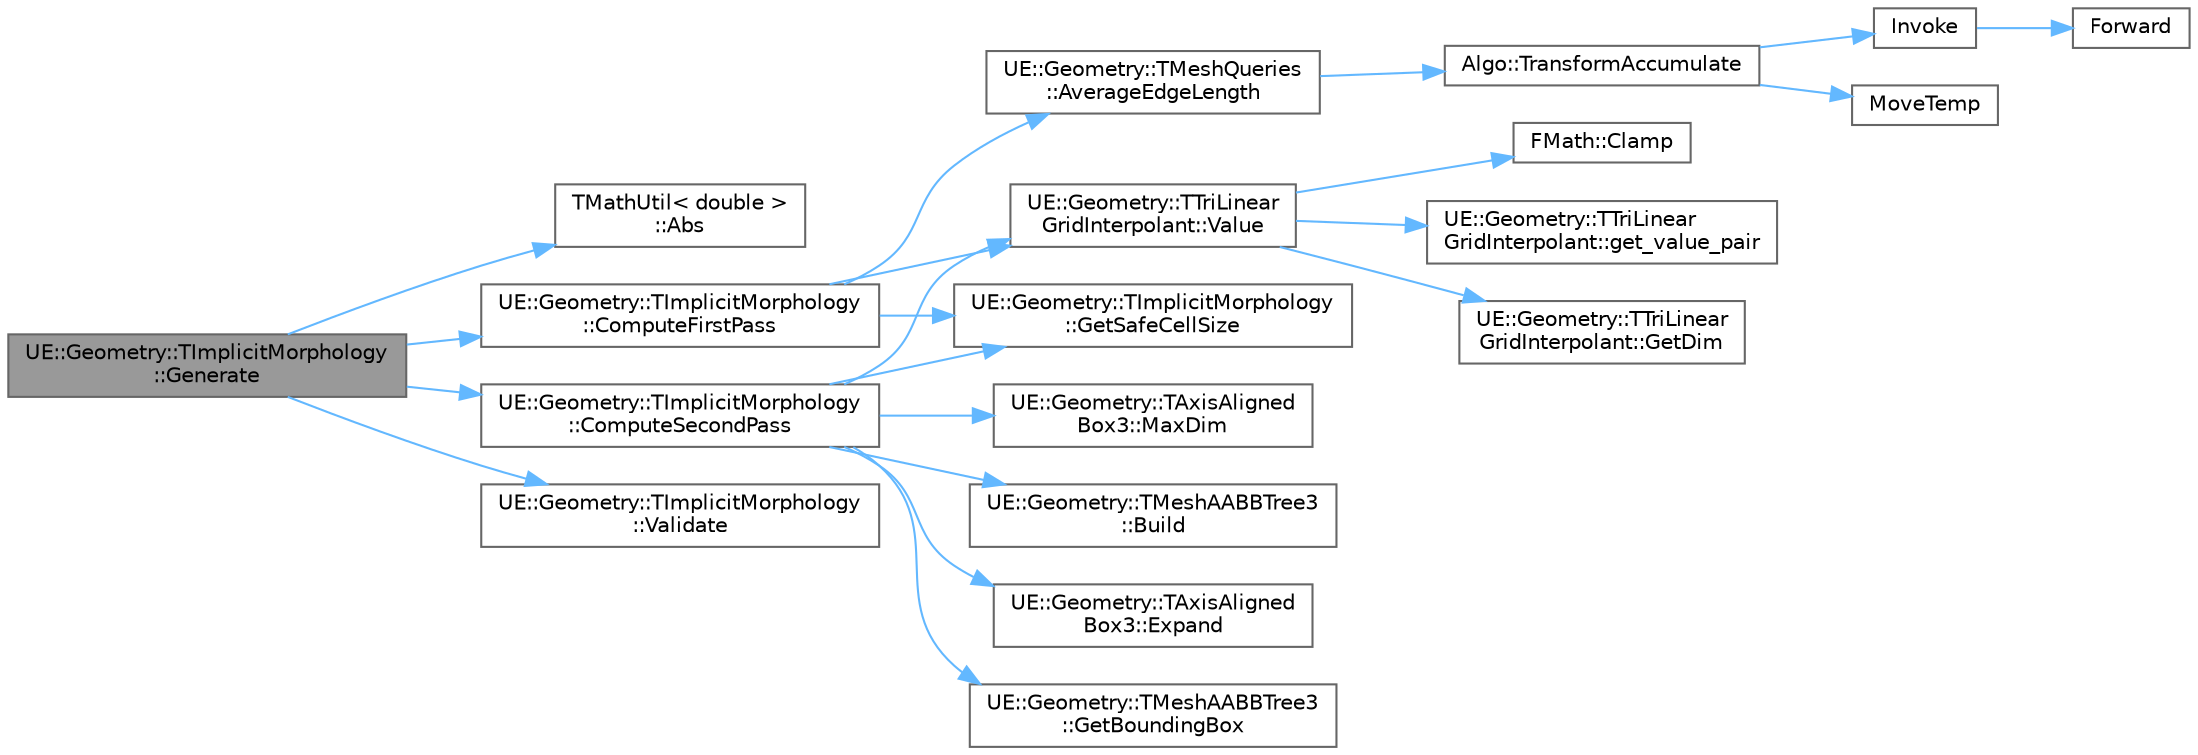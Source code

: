 digraph "UE::Geometry::TImplicitMorphology::Generate"
{
 // INTERACTIVE_SVG=YES
 // LATEX_PDF_SIZE
  bgcolor="transparent";
  edge [fontname=Helvetica,fontsize=10,labelfontname=Helvetica,labelfontsize=10];
  node [fontname=Helvetica,fontsize=10,shape=box,height=0.2,width=0.4];
  rankdir="LR";
  Node1 [id="Node000001",label="UE::Geometry::TImplicitMorphology\l::Generate",height=0.2,width=0.4,color="gray40", fillcolor="grey60", style="filled", fontcolor="black",tooltip=" "];
  Node1 -> Node2 [id="edge1_Node000001_Node000002",color="steelblue1",style="solid",tooltip=" "];
  Node2 [id="Node000002",label="TMathUtil\< double \>\l::Abs",height=0.2,width=0.4,color="grey40", fillcolor="white", style="filled",URL="$df/d8b/classTMathUtil.html#aa4b523e8f8c0985c28dc04179b68bd46",tooltip=" "];
  Node1 -> Node3 [id="edge2_Node000001_Node000003",color="steelblue1",style="solid",tooltip=" "];
  Node3 [id="Node000003",label="UE::Geometry::TImplicitMorphology\l::ComputeFirstPass",height=0.2,width=0.4,color="grey40", fillcolor="white", style="filled",URL="$de/d36/classUE_1_1Geometry_1_1TImplicitMorphology.html#aa711192ec5412aeed8c7717e2f359033",tooltip=" "];
  Node3 -> Node4 [id="edge3_Node000003_Node000004",color="steelblue1",style="solid",tooltip=" "];
  Node4 [id="Node000004",label="UE::Geometry::TMeshQueries\l::AverageEdgeLength",height=0.2,width=0.4,color="grey40", fillcolor="white", style="filled",URL="$dd/d39/classUE_1_1Geometry_1_1TMeshQueries.html#a4123d502100a29758c424a57d6e98e9c",tooltip="Compute the mean edge length for the given mesh."];
  Node4 -> Node5 [id="edge4_Node000004_Node000005",color="steelblue1",style="solid",tooltip=" "];
  Node5 [id="Node000005",label="Algo::TransformAccumulate",height=0.2,width=0.4,color="grey40", fillcolor="white", style="filled",URL="$db/d33/namespaceAlgo.html#aa56aeff8f75fb4125551282a4595a611",tooltip="Sums a range by applying MapOp to each element, and then summing the results."];
  Node5 -> Node6 [id="edge5_Node000005_Node000006",color="steelblue1",style="solid",tooltip=" "];
  Node6 [id="Node000006",label="Invoke",height=0.2,width=0.4,color="grey40", fillcolor="white", style="filled",URL="$d7/deb/Invoke_8h.html#a66d3e79358998f56001f20726270e390",tooltip="Invokes a callable with a set of arguments."];
  Node6 -> Node7 [id="edge6_Node000006_Node000007",color="steelblue1",style="solid",tooltip=" "];
  Node7 [id="Node000007",label="Forward",height=0.2,width=0.4,color="grey40", fillcolor="white", style="filled",URL="$d4/d24/UnrealTemplate_8h.html#a68f280c1d561a8899a1e9e3ea8405d00",tooltip="Forward will cast a reference to an rvalue reference."];
  Node5 -> Node8 [id="edge7_Node000005_Node000008",color="steelblue1",style="solid",tooltip=" "];
  Node8 [id="Node000008",label="MoveTemp",height=0.2,width=0.4,color="grey40", fillcolor="white", style="filled",URL="$d4/d24/UnrealTemplate_8h.html#ad5e6c049aeb9c9115fec514ba581dbb6",tooltip="MoveTemp will cast a reference to an rvalue reference."];
  Node3 -> Node9 [id="edge8_Node000003_Node000009",color="steelblue1",style="solid",tooltip=" "];
  Node9 [id="Node000009",label="UE::Geometry::TImplicitMorphology\l::GetSafeCellSize",height=0.2,width=0.4,color="grey40", fillcolor="white", style="filled",URL="$de/d36/classUE_1_1Geometry_1_1TImplicitMorphology.html#a797fb14571b18e98461fcfb6f7e4fb87",tooltip=" "];
  Node3 -> Node10 [id="edge9_Node000003_Node000010",color="steelblue1",style="solid",tooltip=" "];
  Node10 [id="Node000010",label="UE::Geometry::TTriLinear\lGridInterpolant::Value",height=0.2,width=0.4,color="grey40", fillcolor="white", style="filled",URL="$df/dcc/classUE_1_1Geometry_1_1TTriLinearGridInterpolant.html#ace3ecc405177615074b8ed3ccfa09ac1",tooltip=" "];
  Node10 -> Node11 [id="edge10_Node000010_Node000011",color="steelblue1",style="solid",tooltip=" "];
  Node11 [id="Node000011",label="FMath::Clamp",height=0.2,width=0.4,color="grey40", fillcolor="white", style="filled",URL="$dc/d20/structFMath.html#a7dbca5929b2ea7f13304eb4c927dab6c",tooltip="Clamps X to be between Min and Max, inclusive."];
  Node10 -> Node12 [id="edge11_Node000010_Node000012",color="steelblue1",style="solid",tooltip=" "];
  Node12 [id="Node000012",label="UE::Geometry::TTriLinear\lGridInterpolant::get_value_pair",height=0.2,width=0.4,color="grey40", fillcolor="white", style="filled",URL="$df/dcc/classUE_1_1Geometry_1_1TTriLinearGridInterpolant.html#a25e799dafdd6bb32f31b0ff64d1c0e56",tooltip=" "];
  Node10 -> Node13 [id="edge12_Node000010_Node000013",color="steelblue1",style="solid",tooltip=" "];
  Node13 [id="Node000013",label="UE::Geometry::TTriLinear\lGridInterpolant::GetDim",height=0.2,width=0.4,color="grey40", fillcolor="white", style="filled",URL="$df/dcc/classUE_1_1Geometry_1_1TTriLinearGridInterpolant.html#ae501abe71ff04e3a95faf3bc4faf77cc",tooltip=" "];
  Node1 -> Node14 [id="edge13_Node000001_Node000014",color="steelblue1",style="solid",tooltip=" "];
  Node14 [id="Node000014",label="UE::Geometry::TImplicitMorphology\l::ComputeSecondPass",height=0.2,width=0.4,color="grey40", fillcolor="white", style="filled",URL="$de/d36/classUE_1_1Geometry_1_1TImplicitMorphology.html#af5ede9442166a5c595ef4124e065970e",tooltip=" "];
  Node14 -> Node15 [id="edge14_Node000014_Node000015",color="steelblue1",style="solid",tooltip=" "];
  Node15 [id="Node000015",label="UE::Geometry::TMeshAABBTree3\l::Build",height=0.2,width=0.4,color="grey40", fillcolor="white", style="filled",URL="$dc/dc1/classUE_1_1Geometry_1_1TMeshAABBTree3.html#a593ffda9e30e47bad1616b5a9be3c32a",tooltip=" "];
  Node14 -> Node16 [id="edge15_Node000014_Node000016",color="steelblue1",style="solid",tooltip=" "];
  Node16 [id="Node000016",label="UE::Geometry::TAxisAligned\lBox3::Expand",height=0.2,width=0.4,color="grey40", fillcolor="white", style="filled",URL="$d2/d63/structUE_1_1Geometry_1_1TAxisAlignedBox3.html#a7aec946d8229f33e886ab3357b6d6bf3",tooltip=" "];
  Node14 -> Node17 [id="edge16_Node000014_Node000017",color="steelblue1",style="solid",tooltip=" "];
  Node17 [id="Node000017",label="UE::Geometry::TMeshAABBTree3\l::GetBoundingBox",height=0.2,width=0.4,color="grey40", fillcolor="white", style="filled",URL="$dc/dc1/classUE_1_1Geometry_1_1TMeshAABBTree3.html#aca35a39f2a76778e0426ada6062e9be0",tooltip="Get the overall bounding box of the whole tree."];
  Node14 -> Node9 [id="edge17_Node000014_Node000009",color="steelblue1",style="solid",tooltip=" "];
  Node14 -> Node18 [id="edge18_Node000014_Node000018",color="steelblue1",style="solid",tooltip=" "];
  Node18 [id="Node000018",label="UE::Geometry::TAxisAligned\lBox3::MaxDim",height=0.2,width=0.4,color="grey40", fillcolor="white", style="filled",URL="$d2/d63/structUE_1_1Geometry_1_1TAxisAlignedBox3.html#aa39105490863146f27a5b65e471052d3",tooltip=" "];
  Node14 -> Node10 [id="edge19_Node000014_Node000010",color="steelblue1",style="solid",tooltip=" "];
  Node1 -> Node19 [id="edge20_Node000001_Node000019",color="steelblue1",style="solid",tooltip=" "];
  Node19 [id="Node000019",label="UE::Geometry::TImplicitMorphology\l::Validate",height=0.2,width=0.4,color="grey40", fillcolor="white", style="filled",URL="$de/d36/classUE_1_1Geometry_1_1TImplicitMorphology.html#a78a49220a98bcb3b1e133eeb5debfe52",tooltip=" "];
}
